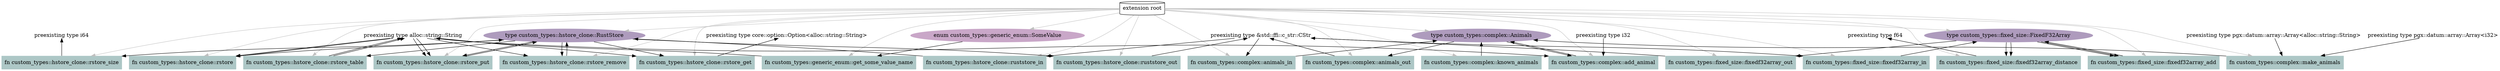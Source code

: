 digraph {
    0 [ label = "extension root", shape = "cylinder"]
    1 [ label = "enum custom_types::generic_enum::SomeValue", penwidth = 0, style = "filled", fillcolor = "#C9A7C8", weight = 5, shape = "oval"]
    2 [ label = "type custom_types::complex::Animals", penwidth = 0, style = "filled", fillcolor = "#AE9BBD", weight = 5, shape = "oval"]
    3 [ label = "type custom_types::fixed_size::FixedF32Array", penwidth = 0, style = "filled", fillcolor = "#AE9BBD", weight = 5, shape = "oval"]
    4 [ label = "type custom_types::hstore_clone::RustStore", penwidth = 0, style = "filled", fillcolor = "#AE9BBD", weight = 5, shape = "oval"]
    5 [ label = "fn custom_types::complex::add_animal", penwidth = 0, style = "filled", fillcolor = "#ADC7C6", weight = 4, shape = "box"]
    6 [ label = "preexisting type alloc::string::String", shape = "plain"]
    7 [ label = "preexisting type i32", shape = "plain"]
    8 [ label = "fn custom_types::complex::animals_in", penwidth = 0, style = "filled", fillcolor = "#ADC7C6", weight = 4, shape = "box"]
    9 [ label = "preexisting type &std::ffi::c_str::CStr", shape = "plain"]
    10 [ label = "fn custom_types::complex::animals_out", penwidth = 0, style = "filled", fillcolor = "#ADC7C6", weight = 4, shape = "box"]
    11 [ label = "fn custom_types::fixed_size::fixedf32array_add", penwidth = 0, style = "filled", fillcolor = "#ADC7C6", weight = 4, shape = "box"]
    12 [ label = "fn custom_types::fixed_size::fixedf32array_distance", penwidth = 0, style = "filled", fillcolor = "#ADC7C6", weight = 4, shape = "box"]
    13 [ label = "preexisting type f64", shape = "plain"]
    14 [ label = "fn custom_types::fixed_size::fixedf32array_in", penwidth = 0, style = "filled", fillcolor = "#ADC7C6", weight = 4, shape = "box"]
    15 [ label = "fn custom_types::fixed_size::fixedf32array_out", penwidth = 0, style = "filled", fillcolor = "#ADC7C6", weight = 4, shape = "box"]
    16 [ label = "fn custom_types::generic_enum::get_some_value_name", penwidth = 0, style = "filled", fillcolor = "#ADC7C6", weight = 4, shape = "box"]
    17 [ label = "fn custom_types::complex::known_animals", penwidth = 0, style = "filled", fillcolor = "#ADC7C6", weight = 4, shape = "box"]
    18 [ label = "fn custom_types::complex::make_animals", penwidth = 0, style = "filled", fillcolor = "#ADC7C6", weight = 4, shape = "box"]
    19 [ label = "preexisting type pgx::datum::array::Array<alloc::string::String>", shape = "plain"]
    20 [ label = "preexisting type pgx::datum::array::Array<i32>", shape = "plain"]
    21 [ label = "fn custom_types::hstore_clone::rstore", penwidth = 0, style = "filled", fillcolor = "#ADC7C6", weight = 4, shape = "box"]
    22 [ label = "fn custom_types::hstore_clone::rstore_get", penwidth = 0, style = "filled", fillcolor = "#ADC7C6", weight = 4, shape = "box"]
    23 [ label = "preexisting type core::option::Option<alloc::string::String>", shape = "plain"]
    24 [ label = "fn custom_types::hstore_clone::rstore_put", penwidth = 0, style = "filled", fillcolor = "#ADC7C6", weight = 4, shape = "box"]
    25 [ label = "fn custom_types::hstore_clone::rstore_remove", penwidth = 0, style = "filled", fillcolor = "#ADC7C6", weight = 4, shape = "box"]
    26 [ label = "fn custom_types::hstore_clone::rstore_size", penwidth = 0, style = "filled", fillcolor = "#ADC7C6", weight = 4, shape = "box"]
    27 [ label = "preexisting type i64", shape = "plain"]
    28 [ label = "fn custom_types::hstore_clone::rstore_table", penwidth = 0, style = "filled", fillcolor = "#ADC7C6", weight = 4, shape = "box"]
    29 [ label = "fn custom_types::hstore_clone::ruststore_in", penwidth = 0, style = "filled", fillcolor = "#ADC7C6", weight = 4, shape = "box"]
    30 [ label = "fn custom_types::hstore_clone::ruststore_out", penwidth = 0, style = "filled", fillcolor = "#ADC7C6", weight = 4, shape = "box"]
    0 -> 1 [ color = "gray"]
    0 -> 2 [ color = "gray"]
    0 -> 3 [ color = "gray"]
    0 -> 4 [ color = "gray"]
    0 -> 5 [ color = "gray"]
    0 -> 8 [ color = "gray"]
    0 -> 10 [ color = "gray"]
    0 -> 11 [ color = "gray"]
    0 -> 12 [ color = "gray"]
    0 -> 14 [ color = "gray"]
    0 -> 15 [ color = "gray"]
    0 -> 16 [ color = "gray"]
    0 -> 17 [ color = "gray"]
    0 -> 18 [ color = "gray"]
    0 -> 21 [ color = "gray"]
    0 -> 22 [ color = "gray"]
    0 -> 24 [ color = "gray"]
    0 -> 25 [ color = "gray"]
    0 -> 26 [ color = "gray"]
    0 -> 28 [ color = "gray"]
    0 -> 29 [ color = "gray"]
    0 -> 30 [ color = "gray"]
    4 -> 28 [ color = "black"]
    6 -> 28 [ dir = "back", color = "black"]
    6 -> 28 [ dir = "back", color = "black"]
    2 -> 17 [ dir = "back", color = "black"]
    1 -> 16 [ color = "black"]
    6 -> 16 [ dir = "back", color = "black"]
    19 -> 18 [ color = "black"]
    20 -> 18 [ color = "black"]
    2 -> 18 [ dir = "back", color = "black"]
    4 -> 22 [ color = "black"]
    6 -> 22 [ color = "black"]
    23 -> 22 [ dir = "back", color = "black"]
    3 -> 15 [ color = "black"]
    9 -> 15 [ dir = "back", color = "black"]
    3 -> 11 [ color = "black"]
    3 -> 11 [ color = "black"]
    3 -> 11 [ dir = "back", color = "black"]
    9 -> 14 [ color = "black"]
    3 -> 14 [ dir = "back", color = "black"]
    4 -> 26 [ color = "black"]
    27 -> 26 [ dir = "back", color = "black"]
    9 -> 29 [ color = "black"]
    4 -> 29 [ dir = "back", color = "black"]
    4 -> 25 [ color = "black"]
    6 -> 25 [ color = "black"]
    4 -> 25 [ dir = "back", color = "black"]
    2 -> 10 [ color = "black"]
    9 -> 10 [ dir = "back", color = "black"]
    4 -> 30 [ color = "black"]
    9 -> 30 [ dir = "back", color = "black"]
    2 -> 5 [ color = "black"]
    6 -> 5 [ color = "black"]
    7 -> 5 [ color = "black"]
    2 -> 5 [ dir = "back", color = "black"]
    9 -> 8 [ color = "black"]
    2 -> 8 [ dir = "back", color = "black"]
    4 -> 24 [ color = "black"]
    6 -> 24 [ color = "black"]
    6 -> 24 [ color = "black"]
    4 -> 24 [ dir = "back", color = "black"]
    3 -> 12 [ color = "black"]
    3 -> 12 [ color = "black"]
    13 -> 12 [ dir = "back", color = "black"]
    6 -> 21 [ color = "black"]
    6 -> 21 [ color = "black"]
    4 -> 21 [ dir = "back", color = "black"]
}
